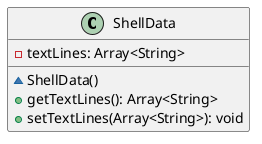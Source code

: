 @startuml

    class ShellData {
        -textLines: Array<String>
        ~ShellData()
        +getTextLines(): Array<String>
        +setTextLines(Array<String>): void
    }

@enduml
